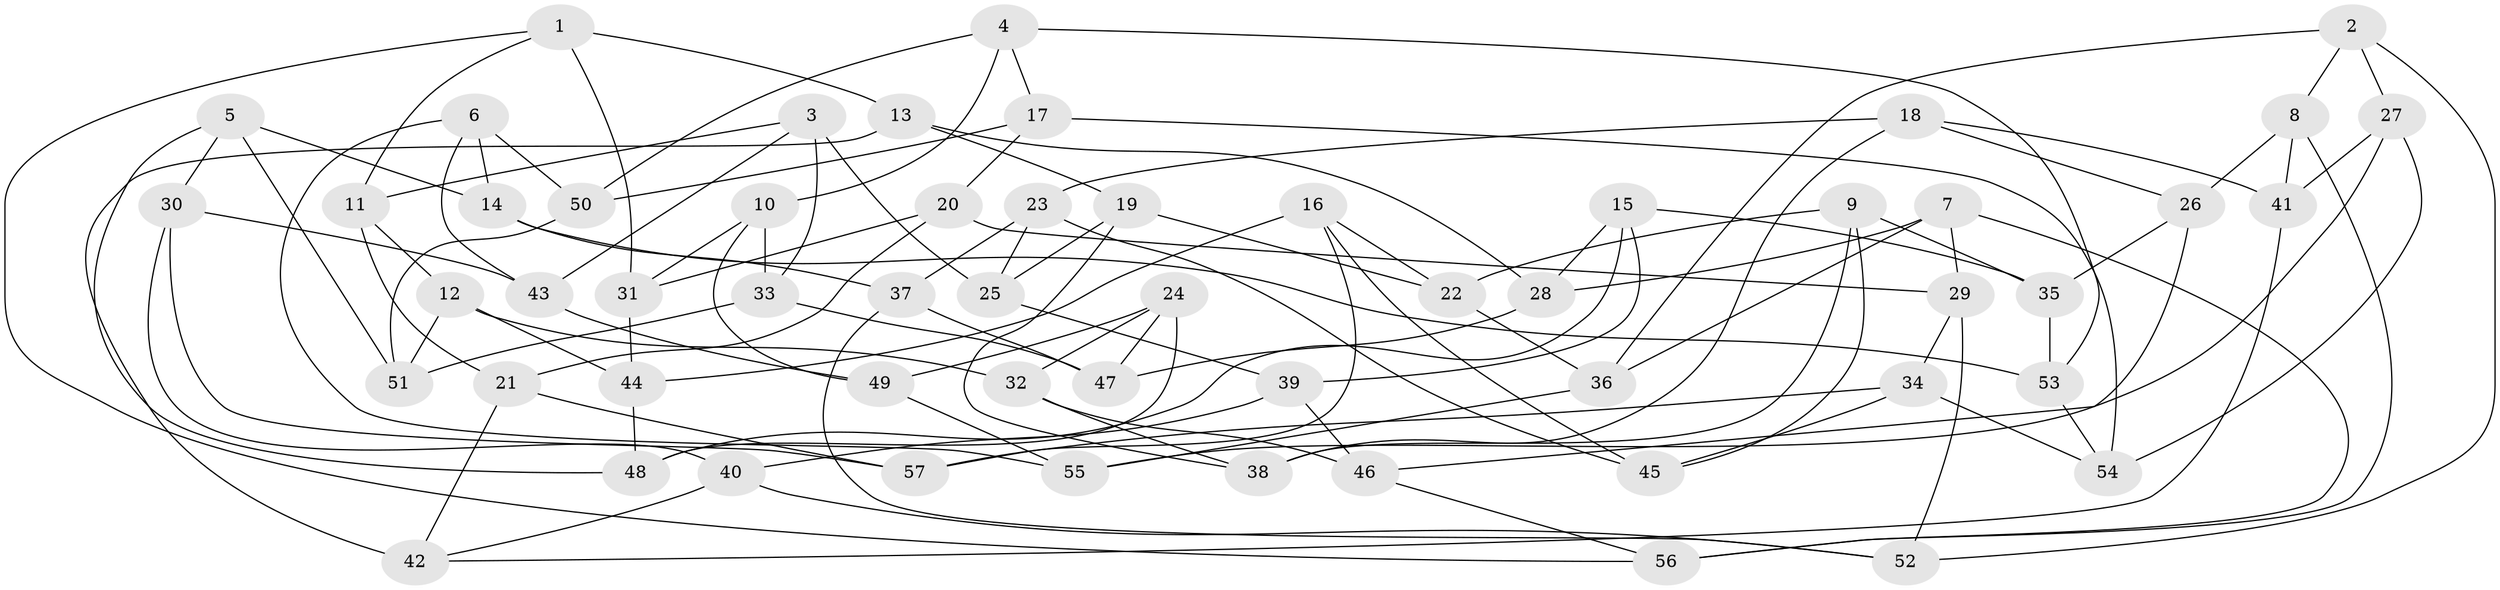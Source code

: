 // Generated by graph-tools (version 1.1) at 2025/02/03/09/25 03:02:55]
// undirected, 57 vertices, 114 edges
graph export_dot {
graph [start="1"]
  node [color=gray90,style=filled];
  1;
  2;
  3;
  4;
  5;
  6;
  7;
  8;
  9;
  10;
  11;
  12;
  13;
  14;
  15;
  16;
  17;
  18;
  19;
  20;
  21;
  22;
  23;
  24;
  25;
  26;
  27;
  28;
  29;
  30;
  31;
  32;
  33;
  34;
  35;
  36;
  37;
  38;
  39;
  40;
  41;
  42;
  43;
  44;
  45;
  46;
  47;
  48;
  49;
  50;
  51;
  52;
  53;
  54;
  55;
  56;
  57;
  1 -- 13;
  1 -- 31;
  1 -- 56;
  1 -- 11;
  2 -- 52;
  2 -- 8;
  2 -- 36;
  2 -- 27;
  3 -- 43;
  3 -- 11;
  3 -- 25;
  3 -- 33;
  4 -- 17;
  4 -- 50;
  4 -- 10;
  4 -- 53;
  5 -- 51;
  5 -- 14;
  5 -- 48;
  5 -- 30;
  6 -- 43;
  6 -- 14;
  6 -- 50;
  6 -- 55;
  7 -- 28;
  7 -- 29;
  7 -- 36;
  7 -- 56;
  8 -- 41;
  8 -- 56;
  8 -- 26;
  9 -- 22;
  9 -- 38;
  9 -- 35;
  9 -- 45;
  10 -- 31;
  10 -- 49;
  10 -- 33;
  11 -- 21;
  11 -- 12;
  12 -- 32;
  12 -- 44;
  12 -- 51;
  13 -- 28;
  13 -- 19;
  13 -- 42;
  14 -- 37;
  14 -- 53;
  15 -- 39;
  15 -- 48;
  15 -- 28;
  15 -- 35;
  16 -- 44;
  16 -- 45;
  16 -- 57;
  16 -- 22;
  17 -- 50;
  17 -- 54;
  17 -- 20;
  18 -- 41;
  18 -- 23;
  18 -- 26;
  18 -- 38;
  19 -- 22;
  19 -- 38;
  19 -- 25;
  20 -- 31;
  20 -- 29;
  20 -- 21;
  21 -- 57;
  21 -- 42;
  22 -- 36;
  23 -- 37;
  23 -- 25;
  23 -- 45;
  24 -- 49;
  24 -- 47;
  24 -- 32;
  24 -- 48;
  25 -- 39;
  26 -- 35;
  26 -- 46;
  27 -- 55;
  27 -- 54;
  27 -- 41;
  28 -- 47;
  29 -- 52;
  29 -- 34;
  30 -- 57;
  30 -- 40;
  30 -- 43;
  31 -- 44;
  32 -- 38;
  32 -- 46;
  33 -- 51;
  33 -- 47;
  34 -- 54;
  34 -- 57;
  34 -- 45;
  35 -- 53;
  36 -- 55;
  37 -- 47;
  37 -- 52;
  39 -- 40;
  39 -- 46;
  40 -- 52;
  40 -- 42;
  41 -- 42;
  43 -- 49;
  44 -- 48;
  46 -- 56;
  49 -- 55;
  50 -- 51;
  53 -- 54;
}
